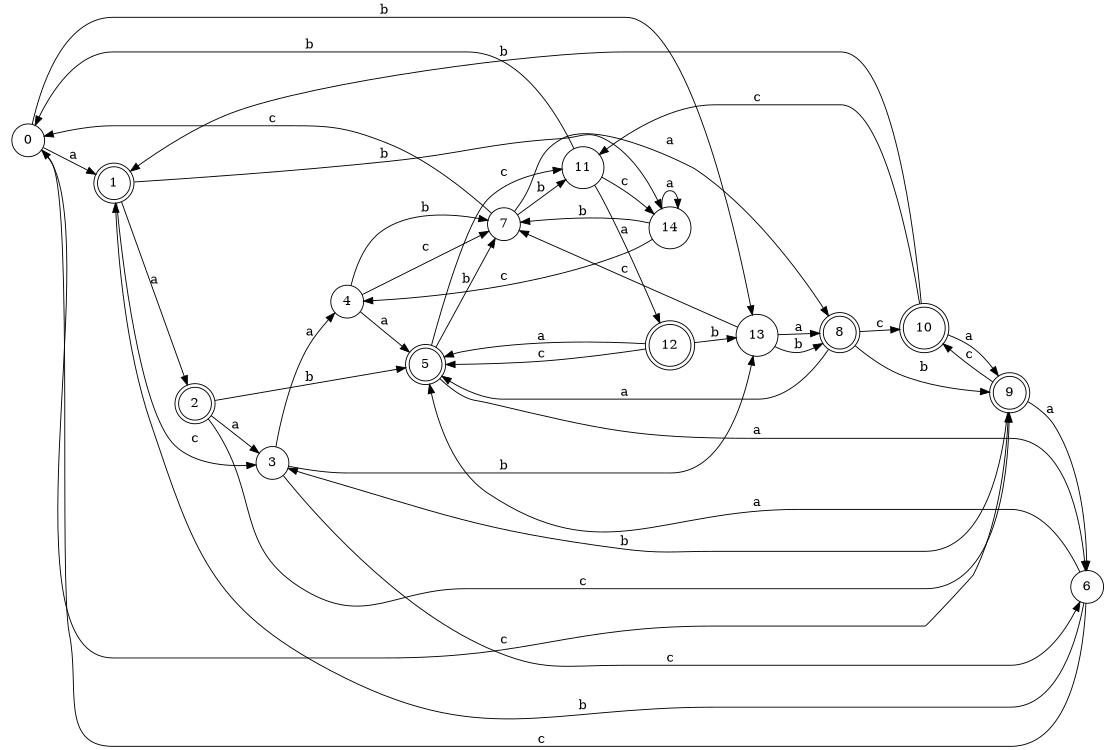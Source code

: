 digraph n12_5 {
__start0 [label="" shape="none"];

rankdir=LR;
size="8,5";

s0 [style="filled", color="black", fillcolor="white" shape="circle", label="0"];
s1 [style="rounded,filled", color="black", fillcolor="white" shape="doublecircle", label="1"];
s2 [style="rounded,filled", color="black", fillcolor="white" shape="doublecircle", label="2"];
s3 [style="filled", color="black", fillcolor="white" shape="circle", label="3"];
s4 [style="filled", color="black", fillcolor="white" shape="circle", label="4"];
s5 [style="rounded,filled", color="black", fillcolor="white" shape="doublecircle", label="5"];
s6 [style="filled", color="black", fillcolor="white" shape="circle", label="6"];
s7 [style="filled", color="black", fillcolor="white" shape="circle", label="7"];
s8 [style="rounded,filled", color="black", fillcolor="white" shape="doublecircle", label="8"];
s9 [style="rounded,filled", color="black", fillcolor="white" shape="doublecircle", label="9"];
s10 [style="rounded,filled", color="black", fillcolor="white" shape="doublecircle", label="10"];
s11 [style="filled", color="black", fillcolor="white" shape="circle", label="11"];
s12 [style="rounded,filled", color="black", fillcolor="white" shape="doublecircle", label="12"];
s13 [style="filled", color="black", fillcolor="white" shape="circle", label="13"];
s14 [style="filled", color="black", fillcolor="white" shape="circle", label="14"];
s0 -> s1 [label="a"];
s0 -> s13 [label="b"];
s0 -> s9 [label="c"];
s1 -> s2 [label="a"];
s1 -> s14 [label="b"];
s1 -> s3 [label="c"];
s2 -> s3 [label="a"];
s2 -> s5 [label="b"];
s2 -> s9 [label="c"];
s3 -> s4 [label="a"];
s3 -> s13 [label="b"];
s3 -> s6 [label="c"];
s4 -> s5 [label="a"];
s4 -> s7 [label="b"];
s4 -> s7 [label="c"];
s5 -> s6 [label="a"];
s5 -> s7 [label="b"];
s5 -> s11 [label="c"];
s6 -> s5 [label="a"];
s6 -> s1 [label="b"];
s6 -> s0 [label="c"];
s7 -> s8 [label="a"];
s7 -> s11 [label="b"];
s7 -> s0 [label="c"];
s8 -> s5 [label="a"];
s8 -> s9 [label="b"];
s8 -> s10 [label="c"];
s9 -> s6 [label="a"];
s9 -> s3 [label="b"];
s9 -> s10 [label="c"];
s10 -> s9 [label="a"];
s10 -> s1 [label="b"];
s10 -> s11 [label="c"];
s11 -> s12 [label="a"];
s11 -> s0 [label="b"];
s11 -> s14 [label="c"];
s12 -> s5 [label="a"];
s12 -> s13 [label="b"];
s12 -> s5 [label="c"];
s13 -> s8 [label="a"];
s13 -> s8 [label="b"];
s13 -> s7 [label="c"];
s14 -> s14 [label="a"];
s14 -> s7 [label="b"];
s14 -> s4 [label="c"];

}